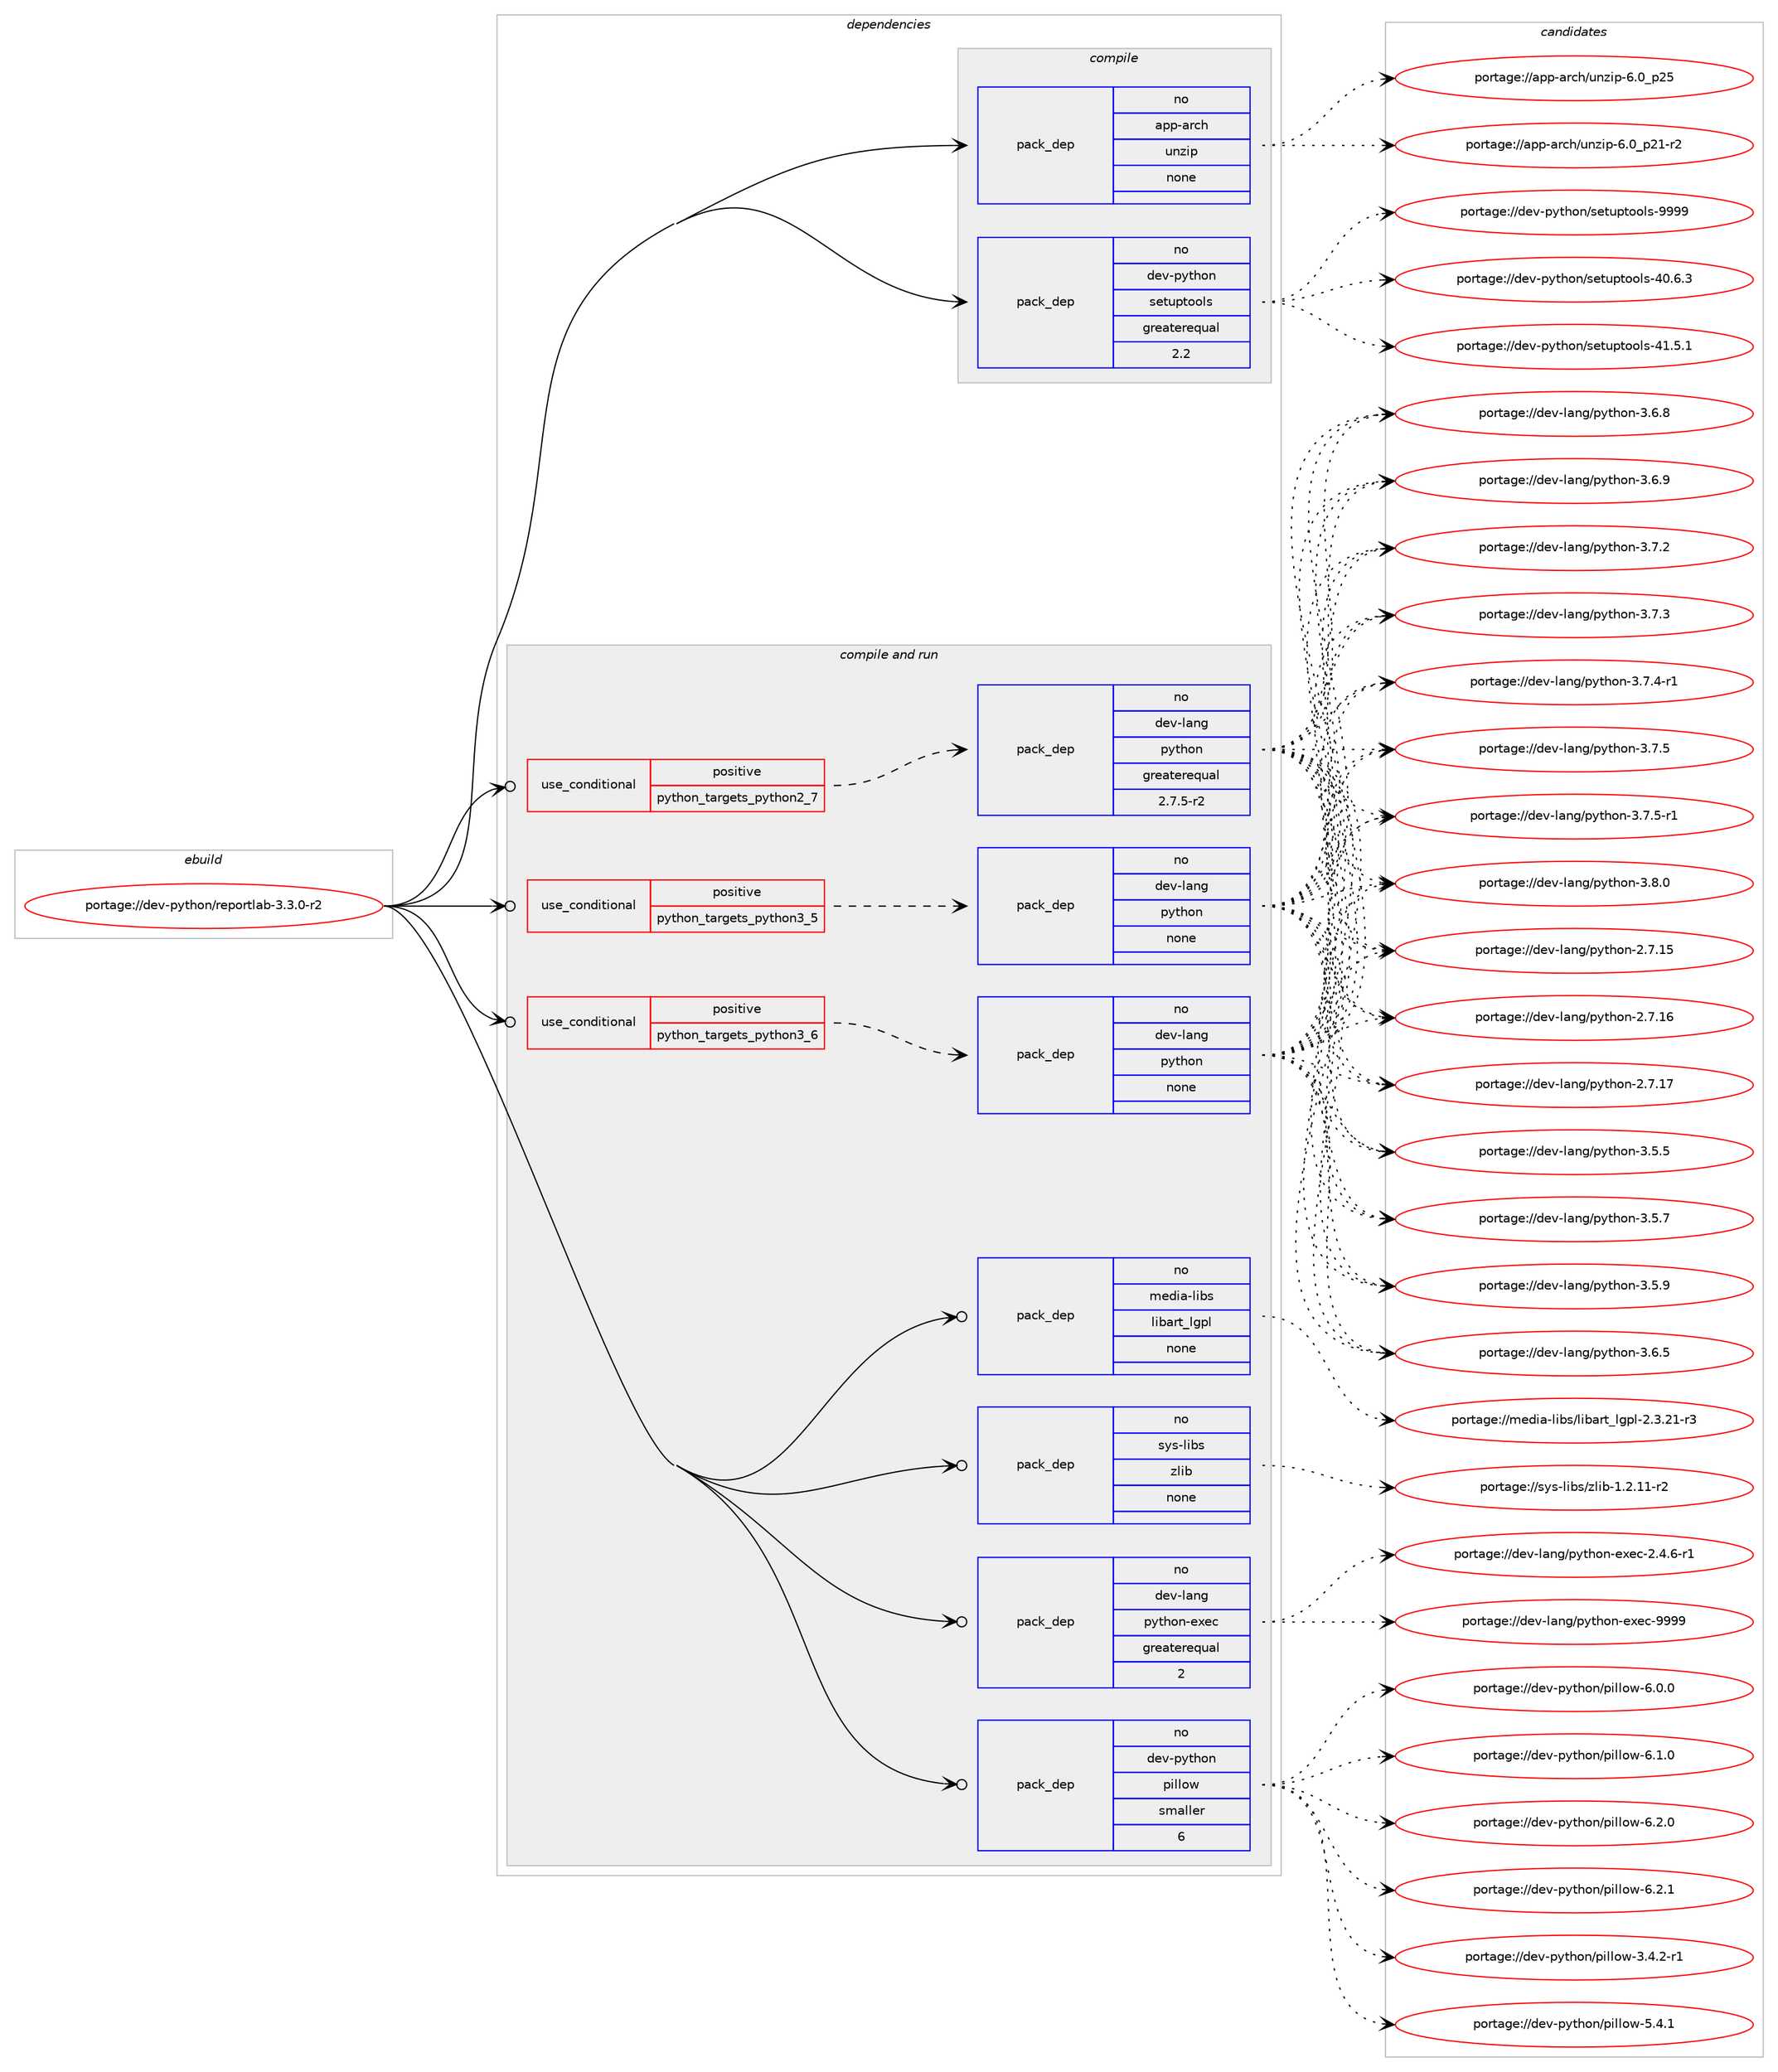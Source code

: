 digraph prolog {

# *************
# Graph options
# *************

newrank=true;
concentrate=true;
compound=true;
graph [rankdir=LR,fontname=Helvetica,fontsize=10,ranksep=1.5];#, ranksep=2.5, nodesep=0.2];
edge  [arrowhead=vee];
node  [fontname=Helvetica,fontsize=10];

# **********
# The ebuild
# **********

subgraph cluster_leftcol {
color=gray;
rank=same;
label=<<i>ebuild</i>>;
id [label="portage://dev-python/reportlab-3.3.0-r2", color=red, width=4, href="../dev-python/reportlab-3.3.0-r2.svg"];
}

# ****************
# The dependencies
# ****************

subgraph cluster_midcol {
color=gray;
label=<<i>dependencies</i>>;
subgraph cluster_compile {
fillcolor="#eeeeee";
style=filled;
label=<<i>compile</i>>;
subgraph pack128743 {
dependency170027 [label=<<TABLE BORDER="0" CELLBORDER="1" CELLSPACING="0" CELLPADDING="4" WIDTH="220"><TR><TD ROWSPAN="6" CELLPADDING="30">pack_dep</TD></TR><TR><TD WIDTH="110">no</TD></TR><TR><TD>app-arch</TD></TR><TR><TD>unzip</TD></TR><TR><TD>none</TD></TR><TR><TD></TD></TR></TABLE>>, shape=none, color=blue];
}
id:e -> dependency170027:w [weight=20,style="solid",arrowhead="vee"];
subgraph pack128744 {
dependency170028 [label=<<TABLE BORDER="0" CELLBORDER="1" CELLSPACING="0" CELLPADDING="4" WIDTH="220"><TR><TD ROWSPAN="6" CELLPADDING="30">pack_dep</TD></TR><TR><TD WIDTH="110">no</TD></TR><TR><TD>dev-python</TD></TR><TR><TD>setuptools</TD></TR><TR><TD>greaterequal</TD></TR><TR><TD>2.2</TD></TR></TABLE>>, shape=none, color=blue];
}
id:e -> dependency170028:w [weight=20,style="solid",arrowhead="vee"];
}
subgraph cluster_compileandrun {
fillcolor="#eeeeee";
style=filled;
label=<<i>compile and run</i>>;
subgraph cond37883 {
dependency170029 [label=<<TABLE BORDER="0" CELLBORDER="1" CELLSPACING="0" CELLPADDING="4"><TR><TD ROWSPAN="3" CELLPADDING="10">use_conditional</TD></TR><TR><TD>positive</TD></TR><TR><TD>python_targets_python2_7</TD></TR></TABLE>>, shape=none, color=red];
subgraph pack128745 {
dependency170030 [label=<<TABLE BORDER="0" CELLBORDER="1" CELLSPACING="0" CELLPADDING="4" WIDTH="220"><TR><TD ROWSPAN="6" CELLPADDING="30">pack_dep</TD></TR><TR><TD WIDTH="110">no</TD></TR><TR><TD>dev-lang</TD></TR><TR><TD>python</TD></TR><TR><TD>greaterequal</TD></TR><TR><TD>2.7.5-r2</TD></TR></TABLE>>, shape=none, color=blue];
}
dependency170029:e -> dependency170030:w [weight=20,style="dashed",arrowhead="vee"];
}
id:e -> dependency170029:w [weight=20,style="solid",arrowhead="odotvee"];
subgraph cond37884 {
dependency170031 [label=<<TABLE BORDER="0" CELLBORDER="1" CELLSPACING="0" CELLPADDING="4"><TR><TD ROWSPAN="3" CELLPADDING="10">use_conditional</TD></TR><TR><TD>positive</TD></TR><TR><TD>python_targets_python3_5</TD></TR></TABLE>>, shape=none, color=red];
subgraph pack128746 {
dependency170032 [label=<<TABLE BORDER="0" CELLBORDER="1" CELLSPACING="0" CELLPADDING="4" WIDTH="220"><TR><TD ROWSPAN="6" CELLPADDING="30">pack_dep</TD></TR><TR><TD WIDTH="110">no</TD></TR><TR><TD>dev-lang</TD></TR><TR><TD>python</TD></TR><TR><TD>none</TD></TR><TR><TD></TD></TR></TABLE>>, shape=none, color=blue];
}
dependency170031:e -> dependency170032:w [weight=20,style="dashed",arrowhead="vee"];
}
id:e -> dependency170031:w [weight=20,style="solid",arrowhead="odotvee"];
subgraph cond37885 {
dependency170033 [label=<<TABLE BORDER="0" CELLBORDER="1" CELLSPACING="0" CELLPADDING="4"><TR><TD ROWSPAN="3" CELLPADDING="10">use_conditional</TD></TR><TR><TD>positive</TD></TR><TR><TD>python_targets_python3_6</TD></TR></TABLE>>, shape=none, color=red];
subgraph pack128747 {
dependency170034 [label=<<TABLE BORDER="0" CELLBORDER="1" CELLSPACING="0" CELLPADDING="4" WIDTH="220"><TR><TD ROWSPAN="6" CELLPADDING="30">pack_dep</TD></TR><TR><TD WIDTH="110">no</TD></TR><TR><TD>dev-lang</TD></TR><TR><TD>python</TD></TR><TR><TD>none</TD></TR><TR><TD></TD></TR></TABLE>>, shape=none, color=blue];
}
dependency170033:e -> dependency170034:w [weight=20,style="dashed",arrowhead="vee"];
}
id:e -> dependency170033:w [weight=20,style="solid",arrowhead="odotvee"];
subgraph pack128748 {
dependency170035 [label=<<TABLE BORDER="0" CELLBORDER="1" CELLSPACING="0" CELLPADDING="4" WIDTH="220"><TR><TD ROWSPAN="6" CELLPADDING="30">pack_dep</TD></TR><TR><TD WIDTH="110">no</TD></TR><TR><TD>dev-lang</TD></TR><TR><TD>python-exec</TD></TR><TR><TD>greaterequal</TD></TR><TR><TD>2</TD></TR></TABLE>>, shape=none, color=blue];
}
id:e -> dependency170035:w [weight=20,style="solid",arrowhead="odotvee"];
subgraph pack128749 {
dependency170036 [label=<<TABLE BORDER="0" CELLBORDER="1" CELLSPACING="0" CELLPADDING="4" WIDTH="220"><TR><TD ROWSPAN="6" CELLPADDING="30">pack_dep</TD></TR><TR><TD WIDTH="110">no</TD></TR><TR><TD>dev-python</TD></TR><TR><TD>pillow</TD></TR><TR><TD>smaller</TD></TR><TR><TD>6</TD></TR></TABLE>>, shape=none, color=blue];
}
id:e -> dependency170036:w [weight=20,style="solid",arrowhead="odotvee"];
subgraph pack128750 {
dependency170037 [label=<<TABLE BORDER="0" CELLBORDER="1" CELLSPACING="0" CELLPADDING="4" WIDTH="220"><TR><TD ROWSPAN="6" CELLPADDING="30">pack_dep</TD></TR><TR><TD WIDTH="110">no</TD></TR><TR><TD>media-libs</TD></TR><TR><TD>libart_lgpl</TD></TR><TR><TD>none</TD></TR><TR><TD></TD></TR></TABLE>>, shape=none, color=blue];
}
id:e -> dependency170037:w [weight=20,style="solid",arrowhead="odotvee"];
subgraph pack128751 {
dependency170038 [label=<<TABLE BORDER="0" CELLBORDER="1" CELLSPACING="0" CELLPADDING="4" WIDTH="220"><TR><TD ROWSPAN="6" CELLPADDING="30">pack_dep</TD></TR><TR><TD WIDTH="110">no</TD></TR><TR><TD>sys-libs</TD></TR><TR><TD>zlib</TD></TR><TR><TD>none</TD></TR><TR><TD></TD></TR></TABLE>>, shape=none, color=blue];
}
id:e -> dependency170038:w [weight=20,style="solid",arrowhead="odotvee"];
}
subgraph cluster_run {
fillcolor="#eeeeee";
style=filled;
label=<<i>run</i>>;
}
}

# **************
# The candidates
# **************

subgraph cluster_choices {
rank=same;
color=gray;
label=<<i>candidates</i>>;

subgraph choice128743 {
color=black;
nodesep=1;
choiceportage9711211245971149910447117110122105112455446489511250494511450 [label="portage://app-arch/unzip-6.0_p21-r2", color=red, width=4,href="../app-arch/unzip-6.0_p21-r2.svg"];
choiceportage971121124597114991044711711012210511245544648951125053 [label="portage://app-arch/unzip-6.0_p25", color=red, width=4,href="../app-arch/unzip-6.0_p25.svg"];
dependency170027:e -> choiceportage9711211245971149910447117110122105112455446489511250494511450:w [style=dotted,weight="100"];
dependency170027:e -> choiceportage971121124597114991044711711012210511245544648951125053:w [style=dotted,weight="100"];
}
subgraph choice128744 {
color=black;
nodesep=1;
choiceportage100101118451121211161041111104711510111611711211611111110811545524846544651 [label="portage://dev-python/setuptools-40.6.3", color=red, width=4,href="../dev-python/setuptools-40.6.3.svg"];
choiceportage100101118451121211161041111104711510111611711211611111110811545524946534649 [label="portage://dev-python/setuptools-41.5.1", color=red, width=4,href="../dev-python/setuptools-41.5.1.svg"];
choiceportage10010111845112121116104111110471151011161171121161111111081154557575757 [label="portage://dev-python/setuptools-9999", color=red, width=4,href="../dev-python/setuptools-9999.svg"];
dependency170028:e -> choiceportage100101118451121211161041111104711510111611711211611111110811545524846544651:w [style=dotted,weight="100"];
dependency170028:e -> choiceportage100101118451121211161041111104711510111611711211611111110811545524946534649:w [style=dotted,weight="100"];
dependency170028:e -> choiceportage10010111845112121116104111110471151011161171121161111111081154557575757:w [style=dotted,weight="100"];
}
subgraph choice128745 {
color=black;
nodesep=1;
choiceportage10010111845108971101034711212111610411111045504655464953 [label="portage://dev-lang/python-2.7.15", color=red, width=4,href="../dev-lang/python-2.7.15.svg"];
choiceportage10010111845108971101034711212111610411111045504655464954 [label="portage://dev-lang/python-2.7.16", color=red, width=4,href="../dev-lang/python-2.7.16.svg"];
choiceportage10010111845108971101034711212111610411111045504655464955 [label="portage://dev-lang/python-2.7.17", color=red, width=4,href="../dev-lang/python-2.7.17.svg"];
choiceportage100101118451089711010347112121116104111110455146534653 [label="portage://dev-lang/python-3.5.5", color=red, width=4,href="../dev-lang/python-3.5.5.svg"];
choiceportage100101118451089711010347112121116104111110455146534655 [label="portage://dev-lang/python-3.5.7", color=red, width=4,href="../dev-lang/python-3.5.7.svg"];
choiceportage100101118451089711010347112121116104111110455146534657 [label="portage://dev-lang/python-3.5.9", color=red, width=4,href="../dev-lang/python-3.5.9.svg"];
choiceportage100101118451089711010347112121116104111110455146544653 [label="portage://dev-lang/python-3.6.5", color=red, width=4,href="../dev-lang/python-3.6.5.svg"];
choiceportage100101118451089711010347112121116104111110455146544656 [label="portage://dev-lang/python-3.6.8", color=red, width=4,href="../dev-lang/python-3.6.8.svg"];
choiceportage100101118451089711010347112121116104111110455146544657 [label="portage://dev-lang/python-3.6.9", color=red, width=4,href="../dev-lang/python-3.6.9.svg"];
choiceportage100101118451089711010347112121116104111110455146554650 [label="portage://dev-lang/python-3.7.2", color=red, width=4,href="../dev-lang/python-3.7.2.svg"];
choiceportage100101118451089711010347112121116104111110455146554651 [label="portage://dev-lang/python-3.7.3", color=red, width=4,href="../dev-lang/python-3.7.3.svg"];
choiceportage1001011184510897110103471121211161041111104551465546524511449 [label="portage://dev-lang/python-3.7.4-r1", color=red, width=4,href="../dev-lang/python-3.7.4-r1.svg"];
choiceportage100101118451089711010347112121116104111110455146554653 [label="portage://dev-lang/python-3.7.5", color=red, width=4,href="../dev-lang/python-3.7.5.svg"];
choiceportage1001011184510897110103471121211161041111104551465546534511449 [label="portage://dev-lang/python-3.7.5-r1", color=red, width=4,href="../dev-lang/python-3.7.5-r1.svg"];
choiceportage100101118451089711010347112121116104111110455146564648 [label="portage://dev-lang/python-3.8.0", color=red, width=4,href="../dev-lang/python-3.8.0.svg"];
dependency170030:e -> choiceportage10010111845108971101034711212111610411111045504655464953:w [style=dotted,weight="100"];
dependency170030:e -> choiceportage10010111845108971101034711212111610411111045504655464954:w [style=dotted,weight="100"];
dependency170030:e -> choiceportage10010111845108971101034711212111610411111045504655464955:w [style=dotted,weight="100"];
dependency170030:e -> choiceportage100101118451089711010347112121116104111110455146534653:w [style=dotted,weight="100"];
dependency170030:e -> choiceportage100101118451089711010347112121116104111110455146534655:w [style=dotted,weight="100"];
dependency170030:e -> choiceportage100101118451089711010347112121116104111110455146534657:w [style=dotted,weight="100"];
dependency170030:e -> choiceportage100101118451089711010347112121116104111110455146544653:w [style=dotted,weight="100"];
dependency170030:e -> choiceportage100101118451089711010347112121116104111110455146544656:w [style=dotted,weight="100"];
dependency170030:e -> choiceportage100101118451089711010347112121116104111110455146544657:w [style=dotted,weight="100"];
dependency170030:e -> choiceportage100101118451089711010347112121116104111110455146554650:w [style=dotted,weight="100"];
dependency170030:e -> choiceportage100101118451089711010347112121116104111110455146554651:w [style=dotted,weight="100"];
dependency170030:e -> choiceportage1001011184510897110103471121211161041111104551465546524511449:w [style=dotted,weight="100"];
dependency170030:e -> choiceportage100101118451089711010347112121116104111110455146554653:w [style=dotted,weight="100"];
dependency170030:e -> choiceportage1001011184510897110103471121211161041111104551465546534511449:w [style=dotted,weight="100"];
dependency170030:e -> choiceportage100101118451089711010347112121116104111110455146564648:w [style=dotted,weight="100"];
}
subgraph choice128746 {
color=black;
nodesep=1;
choiceportage10010111845108971101034711212111610411111045504655464953 [label="portage://dev-lang/python-2.7.15", color=red, width=4,href="../dev-lang/python-2.7.15.svg"];
choiceportage10010111845108971101034711212111610411111045504655464954 [label="portage://dev-lang/python-2.7.16", color=red, width=4,href="../dev-lang/python-2.7.16.svg"];
choiceportage10010111845108971101034711212111610411111045504655464955 [label="portage://dev-lang/python-2.7.17", color=red, width=4,href="../dev-lang/python-2.7.17.svg"];
choiceportage100101118451089711010347112121116104111110455146534653 [label="portage://dev-lang/python-3.5.5", color=red, width=4,href="../dev-lang/python-3.5.5.svg"];
choiceportage100101118451089711010347112121116104111110455146534655 [label="portage://dev-lang/python-3.5.7", color=red, width=4,href="../dev-lang/python-3.5.7.svg"];
choiceportage100101118451089711010347112121116104111110455146534657 [label="portage://dev-lang/python-3.5.9", color=red, width=4,href="../dev-lang/python-3.5.9.svg"];
choiceportage100101118451089711010347112121116104111110455146544653 [label="portage://dev-lang/python-3.6.5", color=red, width=4,href="../dev-lang/python-3.6.5.svg"];
choiceportage100101118451089711010347112121116104111110455146544656 [label="portage://dev-lang/python-3.6.8", color=red, width=4,href="../dev-lang/python-3.6.8.svg"];
choiceportage100101118451089711010347112121116104111110455146544657 [label="portage://dev-lang/python-3.6.9", color=red, width=4,href="../dev-lang/python-3.6.9.svg"];
choiceportage100101118451089711010347112121116104111110455146554650 [label="portage://dev-lang/python-3.7.2", color=red, width=4,href="../dev-lang/python-3.7.2.svg"];
choiceportage100101118451089711010347112121116104111110455146554651 [label="portage://dev-lang/python-3.7.3", color=red, width=4,href="../dev-lang/python-3.7.3.svg"];
choiceportage1001011184510897110103471121211161041111104551465546524511449 [label="portage://dev-lang/python-3.7.4-r1", color=red, width=4,href="../dev-lang/python-3.7.4-r1.svg"];
choiceportage100101118451089711010347112121116104111110455146554653 [label="portage://dev-lang/python-3.7.5", color=red, width=4,href="../dev-lang/python-3.7.5.svg"];
choiceportage1001011184510897110103471121211161041111104551465546534511449 [label="portage://dev-lang/python-3.7.5-r1", color=red, width=4,href="../dev-lang/python-3.7.5-r1.svg"];
choiceportage100101118451089711010347112121116104111110455146564648 [label="portage://dev-lang/python-3.8.0", color=red, width=4,href="../dev-lang/python-3.8.0.svg"];
dependency170032:e -> choiceportage10010111845108971101034711212111610411111045504655464953:w [style=dotted,weight="100"];
dependency170032:e -> choiceportage10010111845108971101034711212111610411111045504655464954:w [style=dotted,weight="100"];
dependency170032:e -> choiceportage10010111845108971101034711212111610411111045504655464955:w [style=dotted,weight="100"];
dependency170032:e -> choiceportage100101118451089711010347112121116104111110455146534653:w [style=dotted,weight="100"];
dependency170032:e -> choiceportage100101118451089711010347112121116104111110455146534655:w [style=dotted,weight="100"];
dependency170032:e -> choiceportage100101118451089711010347112121116104111110455146534657:w [style=dotted,weight="100"];
dependency170032:e -> choiceportage100101118451089711010347112121116104111110455146544653:w [style=dotted,weight="100"];
dependency170032:e -> choiceportage100101118451089711010347112121116104111110455146544656:w [style=dotted,weight="100"];
dependency170032:e -> choiceportage100101118451089711010347112121116104111110455146544657:w [style=dotted,weight="100"];
dependency170032:e -> choiceportage100101118451089711010347112121116104111110455146554650:w [style=dotted,weight="100"];
dependency170032:e -> choiceportage100101118451089711010347112121116104111110455146554651:w [style=dotted,weight="100"];
dependency170032:e -> choiceportage1001011184510897110103471121211161041111104551465546524511449:w [style=dotted,weight="100"];
dependency170032:e -> choiceportage100101118451089711010347112121116104111110455146554653:w [style=dotted,weight="100"];
dependency170032:e -> choiceportage1001011184510897110103471121211161041111104551465546534511449:w [style=dotted,weight="100"];
dependency170032:e -> choiceportage100101118451089711010347112121116104111110455146564648:w [style=dotted,weight="100"];
}
subgraph choice128747 {
color=black;
nodesep=1;
choiceportage10010111845108971101034711212111610411111045504655464953 [label="portage://dev-lang/python-2.7.15", color=red, width=4,href="../dev-lang/python-2.7.15.svg"];
choiceportage10010111845108971101034711212111610411111045504655464954 [label="portage://dev-lang/python-2.7.16", color=red, width=4,href="../dev-lang/python-2.7.16.svg"];
choiceportage10010111845108971101034711212111610411111045504655464955 [label="portage://dev-lang/python-2.7.17", color=red, width=4,href="../dev-lang/python-2.7.17.svg"];
choiceportage100101118451089711010347112121116104111110455146534653 [label="portage://dev-lang/python-3.5.5", color=red, width=4,href="../dev-lang/python-3.5.5.svg"];
choiceportage100101118451089711010347112121116104111110455146534655 [label="portage://dev-lang/python-3.5.7", color=red, width=4,href="../dev-lang/python-3.5.7.svg"];
choiceportage100101118451089711010347112121116104111110455146534657 [label="portage://dev-lang/python-3.5.9", color=red, width=4,href="../dev-lang/python-3.5.9.svg"];
choiceportage100101118451089711010347112121116104111110455146544653 [label="portage://dev-lang/python-3.6.5", color=red, width=4,href="../dev-lang/python-3.6.5.svg"];
choiceportage100101118451089711010347112121116104111110455146544656 [label="portage://dev-lang/python-3.6.8", color=red, width=4,href="../dev-lang/python-3.6.8.svg"];
choiceportage100101118451089711010347112121116104111110455146544657 [label="portage://dev-lang/python-3.6.9", color=red, width=4,href="../dev-lang/python-3.6.9.svg"];
choiceportage100101118451089711010347112121116104111110455146554650 [label="portage://dev-lang/python-3.7.2", color=red, width=4,href="../dev-lang/python-3.7.2.svg"];
choiceportage100101118451089711010347112121116104111110455146554651 [label="portage://dev-lang/python-3.7.3", color=red, width=4,href="../dev-lang/python-3.7.3.svg"];
choiceportage1001011184510897110103471121211161041111104551465546524511449 [label="portage://dev-lang/python-3.7.4-r1", color=red, width=4,href="../dev-lang/python-3.7.4-r1.svg"];
choiceportage100101118451089711010347112121116104111110455146554653 [label="portage://dev-lang/python-3.7.5", color=red, width=4,href="../dev-lang/python-3.7.5.svg"];
choiceportage1001011184510897110103471121211161041111104551465546534511449 [label="portage://dev-lang/python-3.7.5-r1", color=red, width=4,href="../dev-lang/python-3.7.5-r1.svg"];
choiceportage100101118451089711010347112121116104111110455146564648 [label="portage://dev-lang/python-3.8.0", color=red, width=4,href="../dev-lang/python-3.8.0.svg"];
dependency170034:e -> choiceportage10010111845108971101034711212111610411111045504655464953:w [style=dotted,weight="100"];
dependency170034:e -> choiceportage10010111845108971101034711212111610411111045504655464954:w [style=dotted,weight="100"];
dependency170034:e -> choiceportage10010111845108971101034711212111610411111045504655464955:w [style=dotted,weight="100"];
dependency170034:e -> choiceportage100101118451089711010347112121116104111110455146534653:w [style=dotted,weight="100"];
dependency170034:e -> choiceportage100101118451089711010347112121116104111110455146534655:w [style=dotted,weight="100"];
dependency170034:e -> choiceportage100101118451089711010347112121116104111110455146534657:w [style=dotted,weight="100"];
dependency170034:e -> choiceportage100101118451089711010347112121116104111110455146544653:w [style=dotted,weight="100"];
dependency170034:e -> choiceportage100101118451089711010347112121116104111110455146544656:w [style=dotted,weight="100"];
dependency170034:e -> choiceportage100101118451089711010347112121116104111110455146544657:w [style=dotted,weight="100"];
dependency170034:e -> choiceportage100101118451089711010347112121116104111110455146554650:w [style=dotted,weight="100"];
dependency170034:e -> choiceportage100101118451089711010347112121116104111110455146554651:w [style=dotted,weight="100"];
dependency170034:e -> choiceportage1001011184510897110103471121211161041111104551465546524511449:w [style=dotted,weight="100"];
dependency170034:e -> choiceportage100101118451089711010347112121116104111110455146554653:w [style=dotted,weight="100"];
dependency170034:e -> choiceportage1001011184510897110103471121211161041111104551465546534511449:w [style=dotted,weight="100"];
dependency170034:e -> choiceportage100101118451089711010347112121116104111110455146564648:w [style=dotted,weight="100"];
}
subgraph choice128748 {
color=black;
nodesep=1;
choiceportage10010111845108971101034711212111610411111045101120101994550465246544511449 [label="portage://dev-lang/python-exec-2.4.6-r1", color=red, width=4,href="../dev-lang/python-exec-2.4.6-r1.svg"];
choiceportage10010111845108971101034711212111610411111045101120101994557575757 [label="portage://dev-lang/python-exec-9999", color=red, width=4,href="../dev-lang/python-exec-9999.svg"];
dependency170035:e -> choiceportage10010111845108971101034711212111610411111045101120101994550465246544511449:w [style=dotted,weight="100"];
dependency170035:e -> choiceportage10010111845108971101034711212111610411111045101120101994557575757:w [style=dotted,weight="100"];
}
subgraph choice128749 {
color=black;
nodesep=1;
choiceportage10010111845112121116104111110471121051081081111194551465246504511449 [label="portage://dev-python/pillow-3.4.2-r1", color=red, width=4,href="../dev-python/pillow-3.4.2-r1.svg"];
choiceportage1001011184511212111610411111047112105108108111119455346524649 [label="portage://dev-python/pillow-5.4.1", color=red, width=4,href="../dev-python/pillow-5.4.1.svg"];
choiceportage1001011184511212111610411111047112105108108111119455446484648 [label="portage://dev-python/pillow-6.0.0", color=red, width=4,href="../dev-python/pillow-6.0.0.svg"];
choiceportage1001011184511212111610411111047112105108108111119455446494648 [label="portage://dev-python/pillow-6.1.0", color=red, width=4,href="../dev-python/pillow-6.1.0.svg"];
choiceportage1001011184511212111610411111047112105108108111119455446504648 [label="portage://dev-python/pillow-6.2.0", color=red, width=4,href="../dev-python/pillow-6.2.0.svg"];
choiceportage1001011184511212111610411111047112105108108111119455446504649 [label="portage://dev-python/pillow-6.2.1", color=red, width=4,href="../dev-python/pillow-6.2.1.svg"];
dependency170036:e -> choiceportage10010111845112121116104111110471121051081081111194551465246504511449:w [style=dotted,weight="100"];
dependency170036:e -> choiceportage1001011184511212111610411111047112105108108111119455346524649:w [style=dotted,weight="100"];
dependency170036:e -> choiceportage1001011184511212111610411111047112105108108111119455446484648:w [style=dotted,weight="100"];
dependency170036:e -> choiceportage1001011184511212111610411111047112105108108111119455446494648:w [style=dotted,weight="100"];
dependency170036:e -> choiceportage1001011184511212111610411111047112105108108111119455446504648:w [style=dotted,weight="100"];
dependency170036:e -> choiceportage1001011184511212111610411111047112105108108111119455446504649:w [style=dotted,weight="100"];
}
subgraph choice128750 {
color=black;
nodesep=1;
choiceportage10910110010597451081059811547108105989711411695108103112108455046514650494511451 [label="portage://media-libs/libart_lgpl-2.3.21-r3", color=red, width=4,href="../media-libs/libart_lgpl-2.3.21-r3.svg"];
dependency170037:e -> choiceportage10910110010597451081059811547108105989711411695108103112108455046514650494511451:w [style=dotted,weight="100"];
}
subgraph choice128751 {
color=black;
nodesep=1;
choiceportage11512111545108105981154712210810598454946504649494511450 [label="portage://sys-libs/zlib-1.2.11-r2", color=red, width=4,href="../sys-libs/zlib-1.2.11-r2.svg"];
dependency170038:e -> choiceportage11512111545108105981154712210810598454946504649494511450:w [style=dotted,weight="100"];
}
}

}
